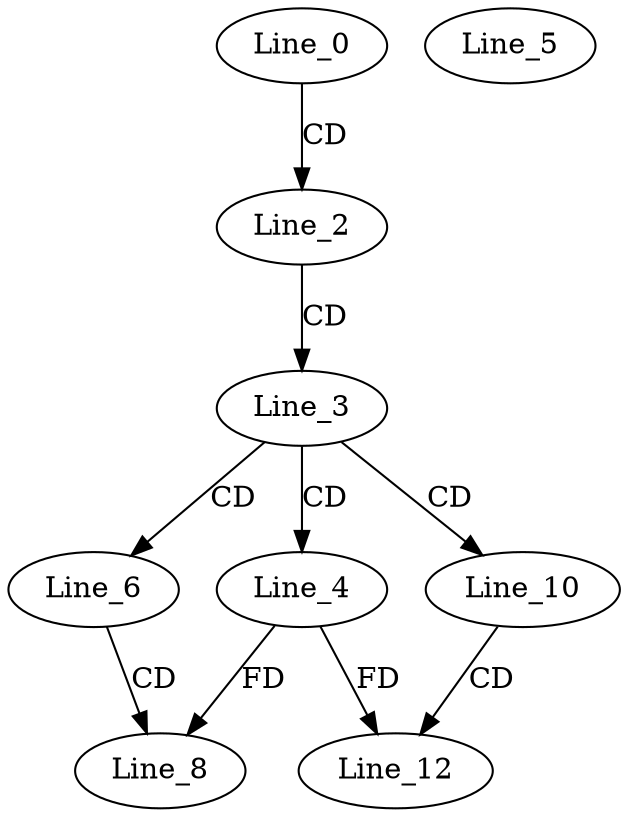 digraph G {
  Line_0;
  Line_2;
  Line_3;
  Line_4;
  Line_5;
  Line_6;
  Line_6;
  Line_8;
  Line_8;
  Line_8;
  Line_10;
  Line_10;
  Line_12;
  Line_12;
  Line_12;
  Line_0 -> Line_2 [ label="CD" ];
  Line_2 -> Line_3 [ label="CD" ];
  Line_3 -> Line_4 [ label="CD" ];
  Line_3 -> Line_6 [ label="CD" ];
  Line_6 -> Line_8 [ label="CD" ];
  Line_4 -> Line_8 [ label="FD" ];
  Line_3 -> Line_10 [ label="CD" ];
  Line_10 -> Line_12 [ label="CD" ];
  Line_4 -> Line_12 [ label="FD" ];
}
